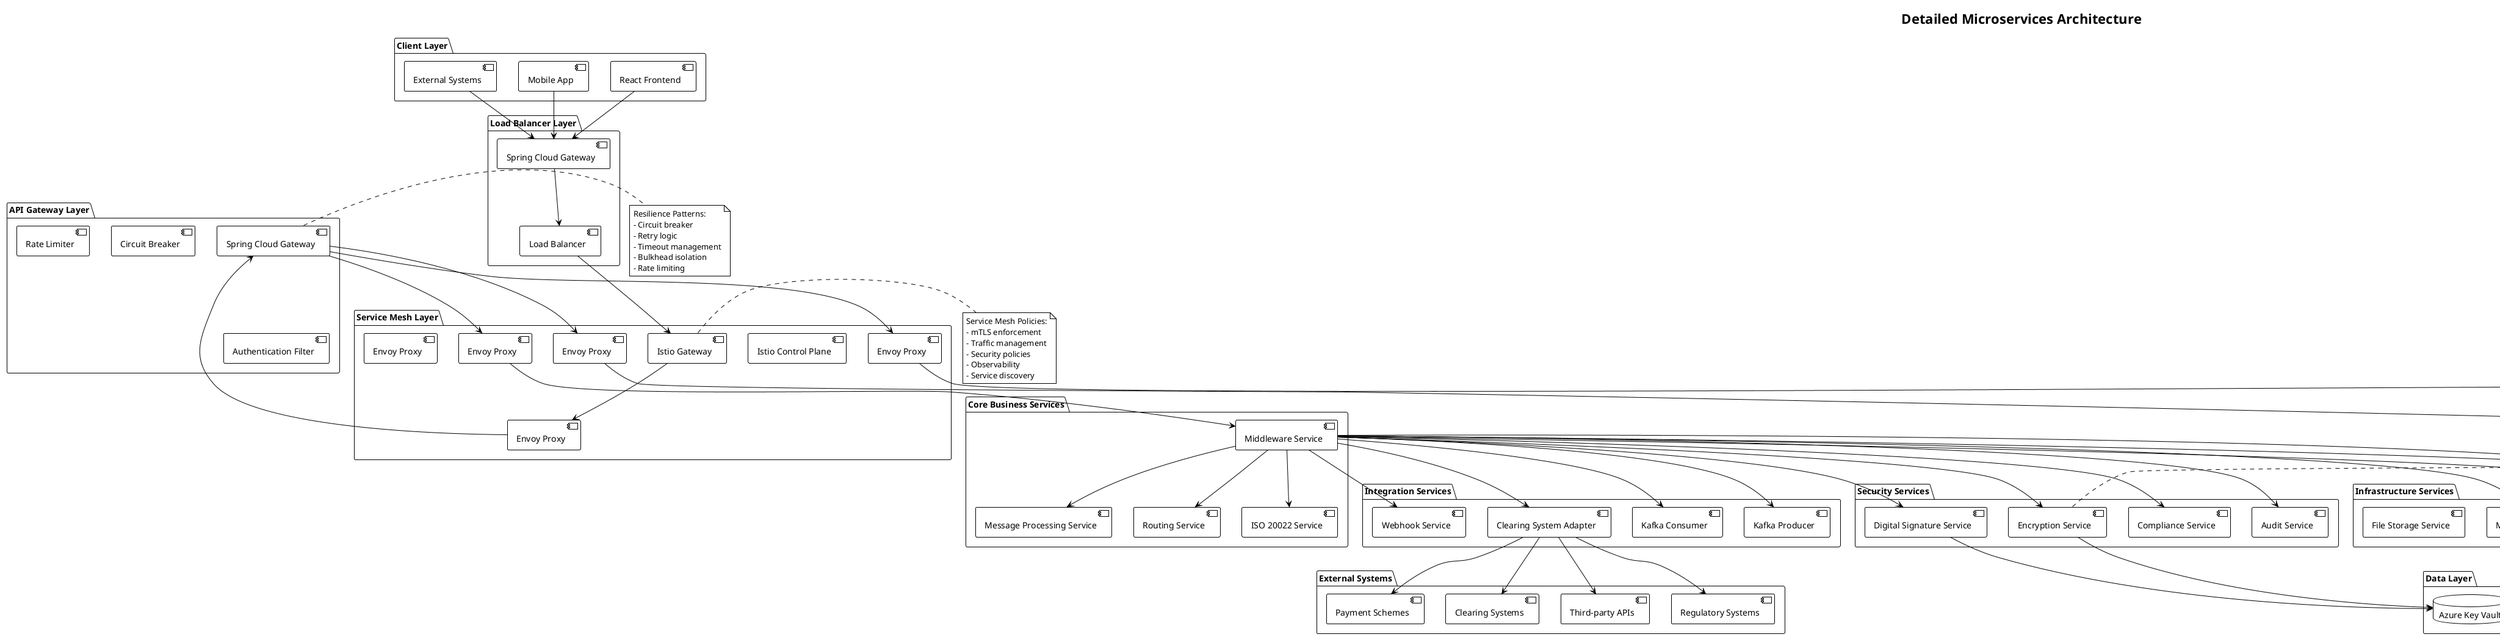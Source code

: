 @startuml MICROSERVICES_ARCHITECTURE_DETAILED
!theme plain
title Detailed Microservices Architecture

package "Client Layer" {
    [React Frontend] as RF
    [Mobile App] as MA
    [External Systems] as ES
}

package "Load Balancer Layer" {
    [Spring Cloud Gateway] as SCG_LB
    [Load Balancer] as LB
}

package "Service Mesh Layer" {
    [Istio Gateway] as IG
    [Istio Control Plane] as ICP
    [Envoy Proxy] as EP1
    [Envoy Proxy] as EP2
    [Envoy Proxy] as EP3
    [Envoy Proxy] as EP4
    [Envoy Proxy] as EP5
}

package "API Gateway Layer" {
    [Spring Cloud Gateway] as SCG
    [Rate Limiter] as RL
    [Circuit Breaker] as CB
    [Authentication Filter] as AF
}

package "Core Business Services" {
    [Middleware Service] as MS
    [ISO 20022 Service] as IS
    [Message Processing Service] as MPS
    [Routing Service] as RS
}

package "Authentication Services" {
    [Auth Service] as AS
    [User Management] as UM
    [JWT Token Service] as JTS
    [OAuth2 Server] as OAS
}

package "Configuration Services" {
    [Config Service] as CS
    [Tenant Management] as TM
    [Feature Flag Service] as FFS
    [Configuration History] as CH
}

package "Integration Services" {
    [Clearing System Adapter] as CSA
    [Webhook Service] as WS
    [Kafka Producer] as KP
    [Kafka Consumer] as KC
}

package "Infrastructure Services" {
    [Database Service] as DS
    [Cache Service] as CachS
    [Message Queue Service] as MQS
    [File Storage Service] as FSS
}

package "Monitoring Services" {
    [Metrics Service] as MetS
    [Logging Service] as LS
    [Tracing Service] as TS
    [Alerting Service] as AS2
}

package "Security Services" {
    [Encryption Service] as EncS
    [Digital Signature Service] as DSS
    [Audit Service] as AudS
    [Compliance Service] as CompS
}

package "Data Layer" {
    database "PostgreSQL" as PG
    database "Redis" as R
    database "Kafka" as K
    database "Azure Key Vault" as AKV
}

package "External Systems" {
    [Clearing Systems] as CS2
    [Payment Schemes] as PS
    [Regulatory Systems] as RS2
    [Third-party APIs] as TPA
}

' Client connections
RF --> SCG_LB
MA --> SCG_LB
ES --> SCG_LB

' Load balancer connections
SCG_LB --> LB
LB --> IG

' Service mesh connections
IG --> EP1
EP1 --> SCG
SCG --> EP2
EP2 --> MS
SCG --> EP3
EP3 --> AS
SCG --> EP4
EP4 --> CS

' Service connections
MS --> IS
MS --> MPS
MS --> RS
MS --> CSA
MS --> WS
MS --> KP
MS --> KC

AS --> UM
AS --> JTS
AS --> OAS

CS --> TM
CS --> FFS
CS --> CH

' Infrastructure connections
MS --> DS
AS --> DS
CS --> DS
DS --> PG

MS --> CachS
AS --> CachS
CS --> CachS
CachS --> R

MS --> MQS
MQS --> K

' Monitoring connections
MS --> MetS
AS --> MetS
CS --> MetS
MetS --> LS
MetS --> TS
MetS --> AS2

' Security connections
MS --> EncS
MS --> DSS
MS --> AudS
MS --> CompS
EncS --> AKV
DSS --> AKV

' External connections
CSA --> CS2
CSA --> PS
CSA --> RS2
CSA --> TPA

' Service mesh policies
note right of IG
Service Mesh Policies:
- mTLS enforcement
- Traffic management
- Security policies
- Observability
- Service discovery
end note

' Resilience patterns
note right of SCG
Resilience Patterns:
- Circuit breaker
- Retry logic
- Timeout management
- Bulkhead isolation
- Rate limiting
end note

' Security measures
note right of EncS
Security Measures:
- Message encryption
- Digital signatures
- Audit logging
- Compliance monitoring
- Access control
end note

@enduml